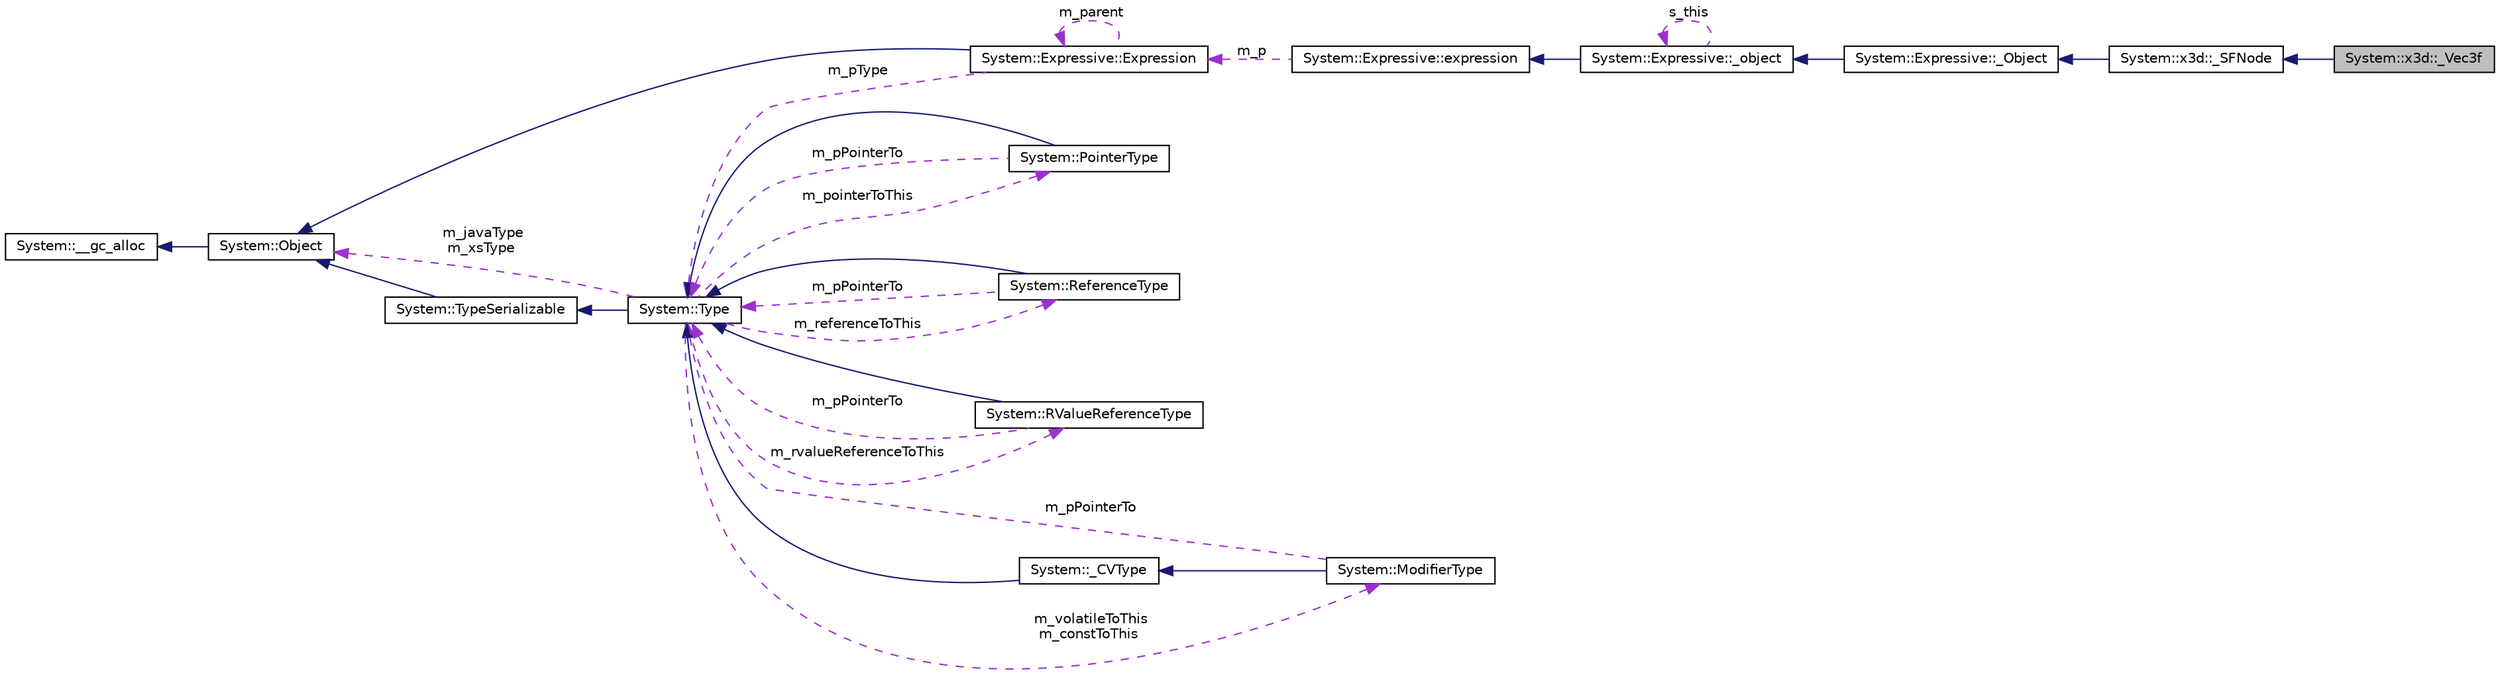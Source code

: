 digraph G
{
  edge [fontname="Helvetica",fontsize="10",labelfontname="Helvetica",labelfontsize="10"];
  node [fontname="Helvetica",fontsize="10",shape=record];
  rankdir="LR";
  Node1 [label="System::x3d::_Vec3f",height=0.2,width=0.4,color="black", fillcolor="grey75", style="filled" fontcolor="black"];
  Node2 -> Node1 [dir="back",color="midnightblue",fontsize="10",style="solid",fontname="Helvetica"];
  Node2 [label="System::x3d::_SFNode",height=0.2,width=0.4,color="black", fillcolor="white", style="filled",URL="$class_system_1_1x3d_1_1___s_f_node.html"];
  Node3 -> Node2 [dir="back",color="midnightblue",fontsize="10",style="solid",fontname="Helvetica"];
  Node3 [label="System::Expressive::_Object",height=0.2,width=0.4,color="black", fillcolor="white", style="filled",URL="$class_system_1_1_expressive_1_1___object.html"];
  Node4 -> Node3 [dir="back",color="midnightblue",fontsize="10",style="solid",fontname="Helvetica"];
  Node4 [label="System::Expressive::_object",height=0.2,width=0.4,color="black", fillcolor="white", style="filled",URL="$class_system_1_1_expressive_1_1__object.html"];
  Node5 -> Node4 [dir="back",color="midnightblue",fontsize="10",style="solid",fontname="Helvetica"];
  Node5 [label="System::Expressive::expression",height=0.2,width=0.4,color="black", fillcolor="white", style="filled",URL="$class_system_1_1_expressive_1_1expression.html"];
  Node6 -> Node5 [dir="back",color="darkorchid3",fontsize="10",style="dashed",label=" m_p" ,fontname="Helvetica"];
  Node6 [label="System::Expressive::Expression",height=0.2,width=0.4,color="black", fillcolor="white", style="filled",URL="$class_system_1_1_expressive_1_1_expression.html"];
  Node7 -> Node6 [dir="back",color="midnightblue",fontsize="10",style="solid",fontname="Helvetica"];
  Node7 [label="System::Object",height=0.2,width=0.4,color="black", fillcolor="white", style="filled",URL="$class_system_1_1_object.html"];
  Node8 -> Node7 [dir="back",color="midnightblue",fontsize="10",style="solid",fontname="Helvetica"];
  Node8 [label="System::__gc_alloc",height=0.2,width=0.4,color="black", fillcolor="white", style="filled",URL="$class_system_1_1____gc__alloc.html"];
  Node9 -> Node6 [dir="back",color="darkorchid3",fontsize="10",style="dashed",label=" m_pType" ,fontname="Helvetica"];
  Node9 [label="System::Type",height=0.2,width=0.4,color="black", fillcolor="white", style="filled",URL="$class_system_1_1_type.html"];
  Node10 -> Node9 [dir="back",color="midnightblue",fontsize="10",style="solid",fontname="Helvetica"];
  Node10 [label="System::TypeSerializable",height=0.2,width=0.4,color="black", fillcolor="white", style="filled",URL="$class_system_1_1_type_serializable.html"];
  Node7 -> Node10 [dir="back",color="midnightblue",fontsize="10",style="solid",fontname="Helvetica"];
  Node11 -> Node9 [dir="back",color="darkorchid3",fontsize="10",style="dashed",label=" m_pointerToThis" ,fontname="Helvetica"];
  Node11 [label="System::PointerType",height=0.2,width=0.4,color="black", fillcolor="white", style="filled",URL="$class_system_1_1_pointer_type.html"];
  Node9 -> Node11 [dir="back",color="midnightblue",fontsize="10",style="solid",fontname="Helvetica"];
  Node9 -> Node11 [dir="back",color="darkorchid3",fontsize="10",style="dashed",label=" m_pPointerTo" ,fontname="Helvetica"];
  Node12 -> Node9 [dir="back",color="darkorchid3",fontsize="10",style="dashed",label=" m_referenceToThis" ,fontname="Helvetica"];
  Node12 [label="System::ReferenceType",height=0.2,width=0.4,color="black", fillcolor="white", style="filled",URL="$class_system_1_1_reference_type.html"];
  Node9 -> Node12 [dir="back",color="midnightblue",fontsize="10",style="solid",fontname="Helvetica"];
  Node9 -> Node12 [dir="back",color="darkorchid3",fontsize="10",style="dashed",label=" m_pPointerTo" ,fontname="Helvetica"];
  Node13 -> Node9 [dir="back",color="darkorchid3",fontsize="10",style="dashed",label=" m_rvalueReferenceToThis" ,fontname="Helvetica"];
  Node13 [label="System::RValueReferenceType",height=0.2,width=0.4,color="black", fillcolor="white", style="filled",URL="$class_system_1_1_r_value_reference_type.html"];
  Node9 -> Node13 [dir="back",color="midnightblue",fontsize="10",style="solid",fontname="Helvetica"];
  Node9 -> Node13 [dir="back",color="darkorchid3",fontsize="10",style="dashed",label=" m_pPointerTo" ,fontname="Helvetica"];
  Node14 -> Node9 [dir="back",color="darkorchid3",fontsize="10",style="dashed",label=" m_volatileToThis\nm_constToThis" ,fontname="Helvetica"];
  Node14 [label="System::ModifierType",height=0.2,width=0.4,color="black", fillcolor="white", style="filled",URL="$class_system_1_1_modifier_type.html"];
  Node15 -> Node14 [dir="back",color="midnightblue",fontsize="10",style="solid",fontname="Helvetica"];
  Node15 [label="System::_CVType",height=0.2,width=0.4,color="black", fillcolor="white", style="filled",URL="$class_system_1_1___c_v_type.html"];
  Node9 -> Node15 [dir="back",color="midnightblue",fontsize="10",style="solid",fontname="Helvetica"];
  Node9 -> Node14 [dir="back",color="darkorchid3",fontsize="10",style="dashed",label=" m_pPointerTo" ,fontname="Helvetica"];
  Node7 -> Node9 [dir="back",color="darkorchid3",fontsize="10",style="dashed",label=" m_javaType\nm_xsType" ,fontname="Helvetica"];
  Node6 -> Node6 [dir="back",color="darkorchid3",fontsize="10",style="dashed",label=" m_parent" ,fontname="Helvetica"];
  Node4 -> Node4 [dir="back",color="darkorchid3",fontsize="10",style="dashed",label=" s_this" ,fontname="Helvetica"];
}
